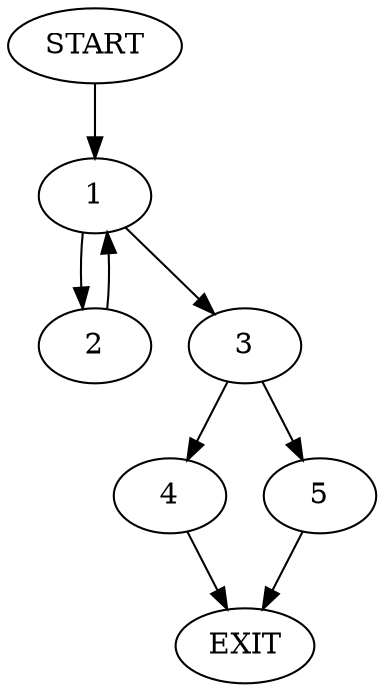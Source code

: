 digraph {
0 [label="START"]
6 [label="EXIT"]
0 -> 1
1 -> 2
1 -> 3
2 -> 1
3 -> 4
3 -> 5
5 -> 6
4 -> 6
}
